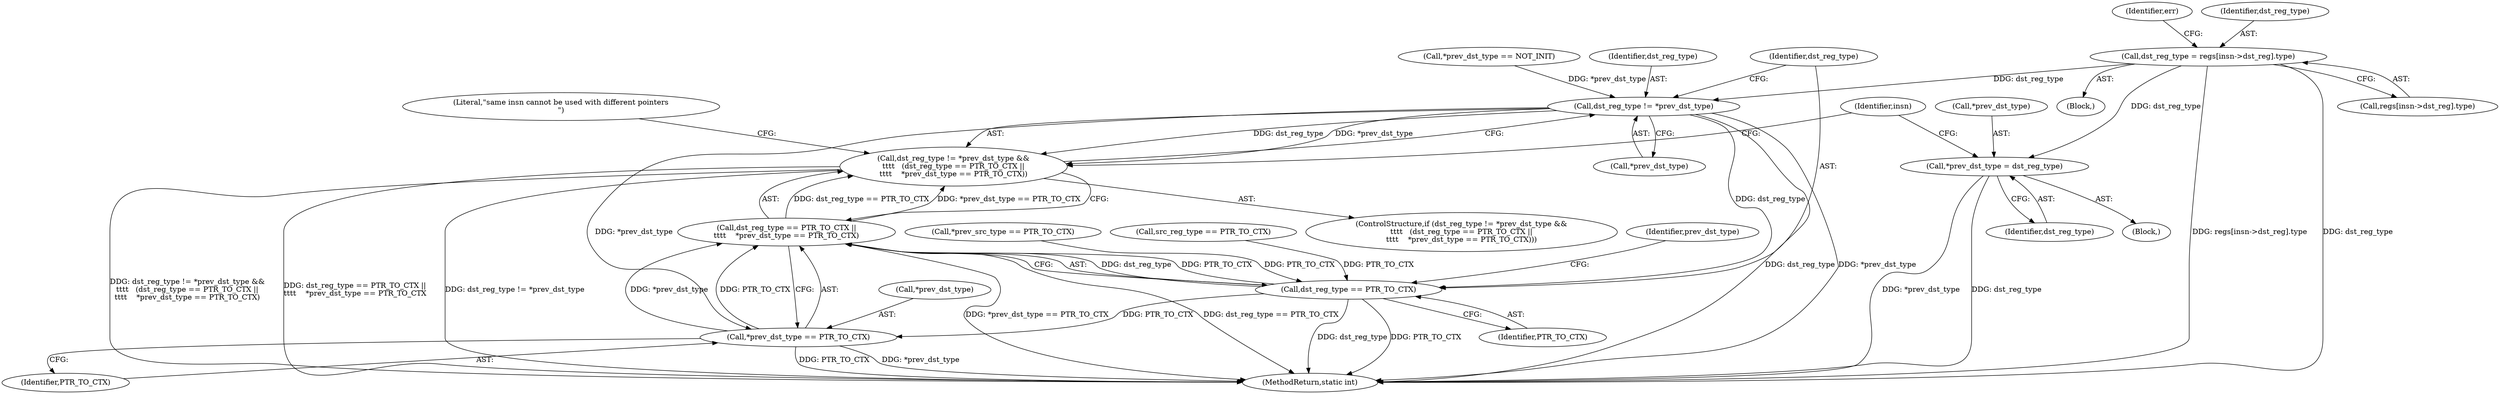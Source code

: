 digraph "0_linux_0d0e57697f162da4aa218b5feafe614fb666db07@array" {
"1000454" [label="(Call,dst_reg_type = regs[insn->dst_reg].type)"];
"1000501" [label="(Call,*prev_dst_type = dst_reg_type)"];
"1000508" [label="(Call,dst_reg_type != *prev_dst_type)"];
"1000507" [label="(Call,dst_reg_type != *prev_dst_type &&\n\t\t\t\t   (dst_reg_type == PTR_TO_CTX ||\n\t\t\t\t    *prev_dst_type == PTR_TO_CTX))"];
"1000513" [label="(Call,dst_reg_type == PTR_TO_CTX)"];
"1000512" [label="(Call,dst_reg_type == PTR_TO_CTX ||\n\t\t\t\t    *prev_dst_type == PTR_TO_CTX)"];
"1000516" [label="(Call,*prev_dst_type == PTR_TO_CTX)"];
"1000504" [label="(Identifier,dst_reg_type)"];
"1000496" [label="(Call,*prev_dst_type == NOT_INIT)"];
"1000506" [label="(ControlStructure,if (dst_reg_type != *prev_dst_type &&\n\t\t\t\t   (dst_reg_type == PTR_TO_CTX ||\n\t\t\t\t    *prev_dst_type == PTR_TO_CTX)))"];
"1000397" [label="(Call,*prev_src_type == PTR_TO_CTX)"];
"1000517" [label="(Call,*prev_dst_type)"];
"1000394" [label="(Call,src_reg_type == PTR_TO_CTX)"];
"1000514" [label="(Identifier,dst_reg_type)"];
"1000519" [label="(Identifier,PTR_TO_CTX)"];
"1000510" [label="(Call,*prev_dst_type)"];
"1000532" [label="(Identifier,insn)"];
"1000516" [label="(Call,*prev_dst_type == PTR_TO_CTX)"];
"1000513" [label="(Call,dst_reg_type == PTR_TO_CTX)"];
"1000456" [label="(Call,regs[insn->dst_reg].type)"];
"1000407" [label="(Block,)"];
"1000522" [label="(Literal,\"same insn cannot be used with different pointers\n\")"];
"1000454" [label="(Call,dst_reg_type = regs[insn->dst_reg].type)"];
"1000464" [label="(Identifier,err)"];
"1000512" [label="(Call,dst_reg_type == PTR_TO_CTX ||\n\t\t\t\t    *prev_dst_type == PTR_TO_CTX)"];
"1000507" [label="(Call,dst_reg_type != *prev_dst_type &&\n\t\t\t\t   (dst_reg_type == PTR_TO_CTX ||\n\t\t\t\t    *prev_dst_type == PTR_TO_CTX))"];
"1000502" [label="(Call,*prev_dst_type)"];
"1000508" [label="(Call,dst_reg_type != *prev_dst_type)"];
"1000501" [label="(Call,*prev_dst_type = dst_reg_type)"];
"1000509" [label="(Identifier,dst_reg_type)"];
"1000518" [label="(Identifier,prev_dst_type)"];
"1000455" [label="(Identifier,dst_reg_type)"];
"1000831" [label="(MethodReturn,static int)"];
"1000515" [label="(Identifier,PTR_TO_CTX)"];
"1000500" [label="(Block,)"];
"1000454" -> "1000407"  [label="AST: "];
"1000454" -> "1000456"  [label="CFG: "];
"1000455" -> "1000454"  [label="AST: "];
"1000456" -> "1000454"  [label="AST: "];
"1000464" -> "1000454"  [label="CFG: "];
"1000454" -> "1000831"  [label="DDG: dst_reg_type"];
"1000454" -> "1000831"  [label="DDG: regs[insn->dst_reg].type"];
"1000454" -> "1000501"  [label="DDG: dst_reg_type"];
"1000454" -> "1000508"  [label="DDG: dst_reg_type"];
"1000501" -> "1000500"  [label="AST: "];
"1000501" -> "1000504"  [label="CFG: "];
"1000502" -> "1000501"  [label="AST: "];
"1000504" -> "1000501"  [label="AST: "];
"1000532" -> "1000501"  [label="CFG: "];
"1000501" -> "1000831"  [label="DDG: *prev_dst_type"];
"1000501" -> "1000831"  [label="DDG: dst_reg_type"];
"1000508" -> "1000507"  [label="AST: "];
"1000508" -> "1000510"  [label="CFG: "];
"1000509" -> "1000508"  [label="AST: "];
"1000510" -> "1000508"  [label="AST: "];
"1000514" -> "1000508"  [label="CFG: "];
"1000507" -> "1000508"  [label="CFG: "];
"1000508" -> "1000831"  [label="DDG: dst_reg_type"];
"1000508" -> "1000831"  [label="DDG: *prev_dst_type"];
"1000508" -> "1000507"  [label="DDG: dst_reg_type"];
"1000508" -> "1000507"  [label="DDG: *prev_dst_type"];
"1000496" -> "1000508"  [label="DDG: *prev_dst_type"];
"1000508" -> "1000513"  [label="DDG: dst_reg_type"];
"1000508" -> "1000516"  [label="DDG: *prev_dst_type"];
"1000507" -> "1000506"  [label="AST: "];
"1000507" -> "1000512"  [label="CFG: "];
"1000512" -> "1000507"  [label="AST: "];
"1000522" -> "1000507"  [label="CFG: "];
"1000532" -> "1000507"  [label="CFG: "];
"1000507" -> "1000831"  [label="DDG: dst_reg_type != *prev_dst_type &&\n\t\t\t\t   (dst_reg_type == PTR_TO_CTX ||\n\t\t\t\t    *prev_dst_type == PTR_TO_CTX)"];
"1000507" -> "1000831"  [label="DDG: dst_reg_type == PTR_TO_CTX ||\n\t\t\t\t    *prev_dst_type == PTR_TO_CTX"];
"1000507" -> "1000831"  [label="DDG: dst_reg_type != *prev_dst_type"];
"1000512" -> "1000507"  [label="DDG: dst_reg_type == PTR_TO_CTX"];
"1000512" -> "1000507"  [label="DDG: *prev_dst_type == PTR_TO_CTX"];
"1000513" -> "1000512"  [label="AST: "];
"1000513" -> "1000515"  [label="CFG: "];
"1000514" -> "1000513"  [label="AST: "];
"1000515" -> "1000513"  [label="AST: "];
"1000518" -> "1000513"  [label="CFG: "];
"1000512" -> "1000513"  [label="CFG: "];
"1000513" -> "1000831"  [label="DDG: dst_reg_type"];
"1000513" -> "1000831"  [label="DDG: PTR_TO_CTX"];
"1000513" -> "1000512"  [label="DDG: dst_reg_type"];
"1000513" -> "1000512"  [label="DDG: PTR_TO_CTX"];
"1000394" -> "1000513"  [label="DDG: PTR_TO_CTX"];
"1000397" -> "1000513"  [label="DDG: PTR_TO_CTX"];
"1000513" -> "1000516"  [label="DDG: PTR_TO_CTX"];
"1000512" -> "1000516"  [label="CFG: "];
"1000516" -> "1000512"  [label="AST: "];
"1000512" -> "1000831"  [label="DDG: dst_reg_type == PTR_TO_CTX"];
"1000512" -> "1000831"  [label="DDG: *prev_dst_type == PTR_TO_CTX"];
"1000516" -> "1000512"  [label="DDG: *prev_dst_type"];
"1000516" -> "1000512"  [label="DDG: PTR_TO_CTX"];
"1000516" -> "1000519"  [label="CFG: "];
"1000517" -> "1000516"  [label="AST: "];
"1000519" -> "1000516"  [label="AST: "];
"1000516" -> "1000831"  [label="DDG: PTR_TO_CTX"];
"1000516" -> "1000831"  [label="DDG: *prev_dst_type"];
}

